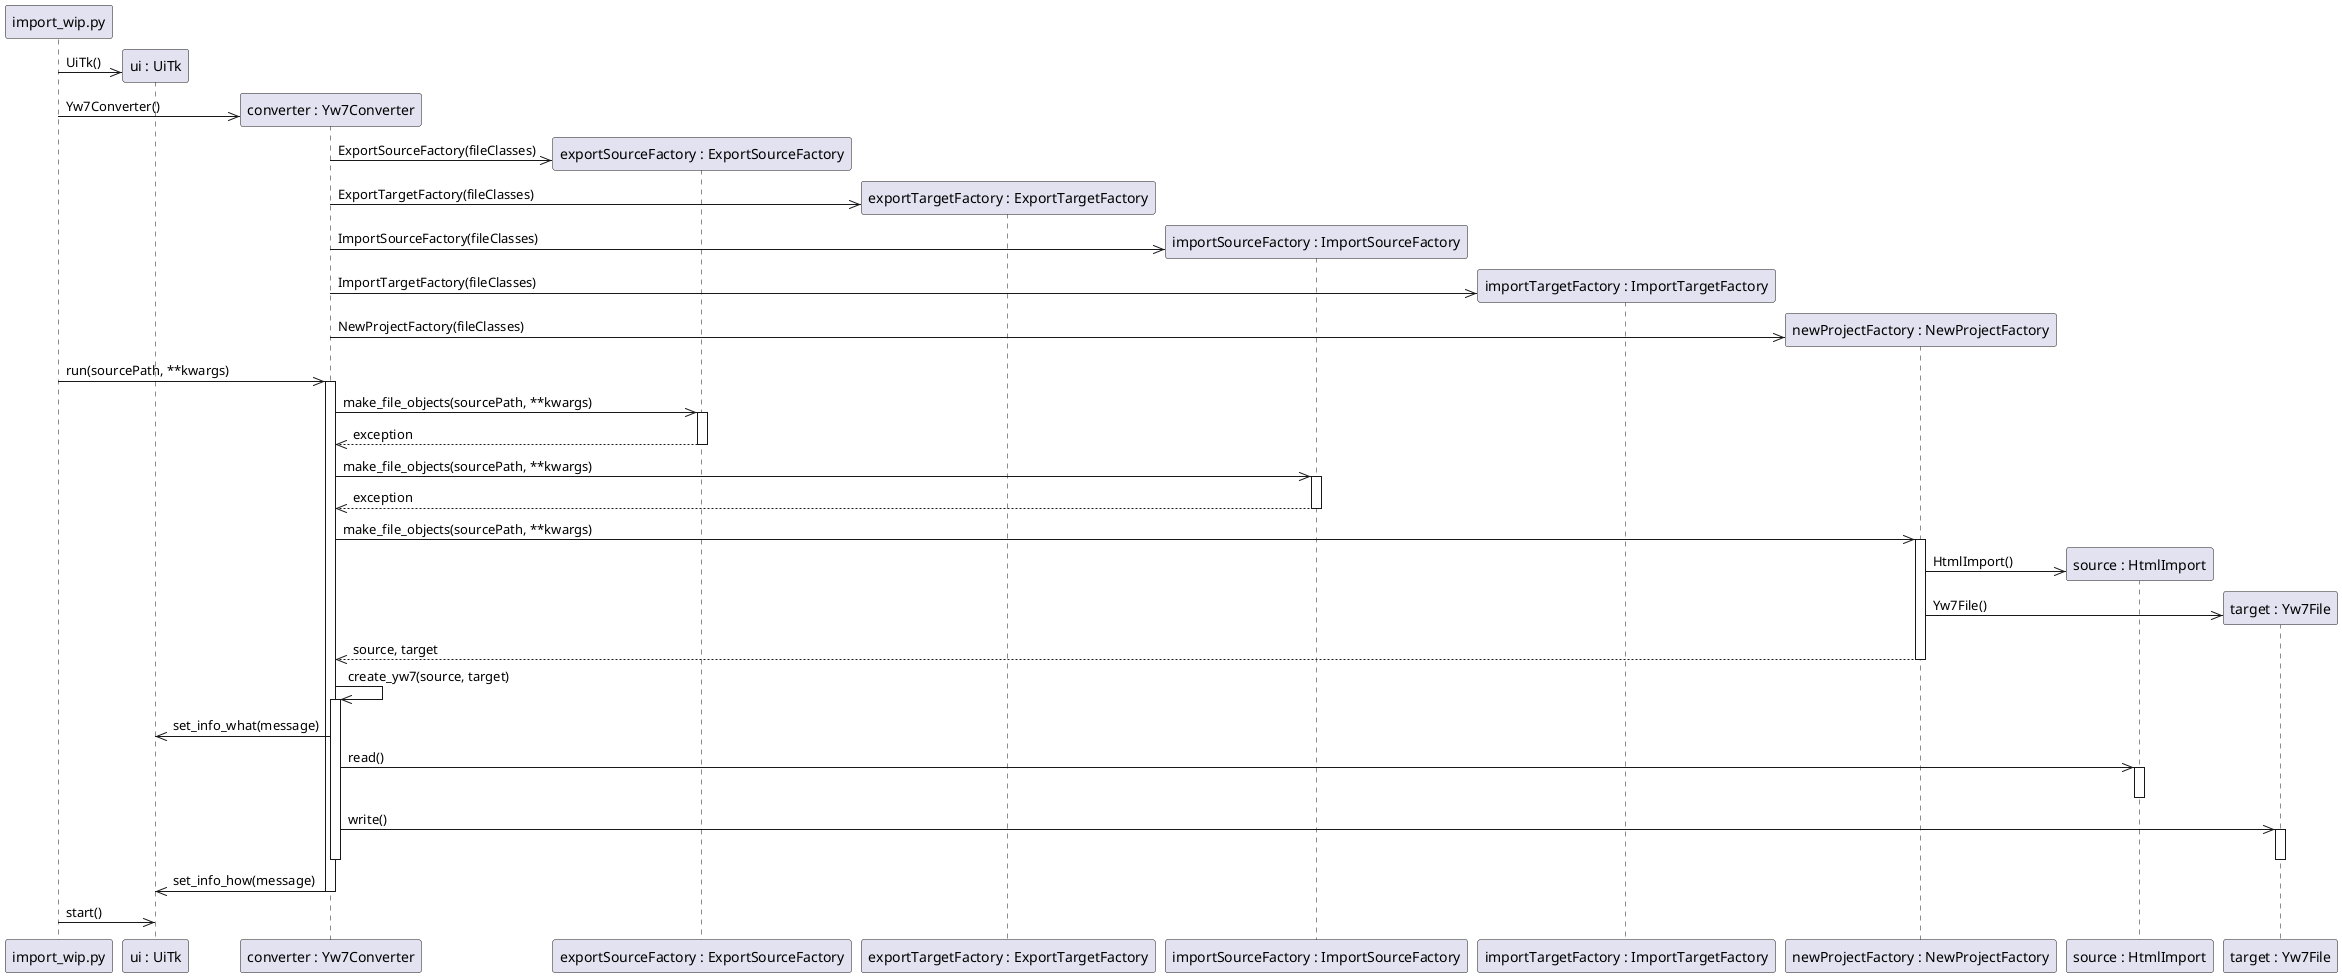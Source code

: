 @startuml
create import_wip.py as script

create "ui : UiTk"
script ->> "ui : UiTk" : UiTk()

create "converter : Yw7Converter" as converter 
script ->> converter : Yw7Converter()

create "exportSourceFactory : ExportSourceFactory" as exportSourceFactory
converter ->> exportSourceFactory : ExportSourceFactory(fileClasses)

create "exportTargetFactory : ExportTargetFactory" as exportTargetFactory 
converter ->> exportTargetFactory : ExportTargetFactory(fileClasses)

create "importSourceFactory : ImportSourceFactory" as importSourceFactory 
converter ->> importSourceFactory : ImportSourceFactory(fileClasses)

create "importTargetFactory : ImportTargetFactory" as importTargetFactory 
converter ->> importTargetFactory : ImportTargetFactory(fileClasses)

create "newProjectFactory : NewProjectFactory" as newProjectFactory 
converter ->> newProjectFactory : NewProjectFactory(fileClasses)

script ->> converter : run(sourcePath, **kwargs)

activate converter
converter ->> exportSourceFactory : make_file_objects(sourcePath, **kwargs)

activate exportSourceFactory
exportSourceFactory -->> converter : exception
deactivate exportSourceFactory

converter ->> importSourceFactory : make_file_objects(sourcePath, **kwargs)

activate importSourceFactory
importSourceFactory -->> converter : exception
deactivate importSourceFactory

converter ->> newProjectFactory : make_file_objects(sourcePath, **kwargs)

activate newProjectFactory
create "source : HtmlImport" as source
newProjectFactory ->> source : HtmlImport()
create "target : Yw7File" as target
newProjectFactory ->> target : Yw7File()
newProjectFactory -->> converter : source, target
deactivate newProjectFactory

converter ->> converter : create_yw7(source, target)
activate converter
converter ->> "ui : UiTk" : set_info_what(message)

converter ->> source : read()
activate source
deactivate source

converter ->> target : write()
activate target
deactivate converter
deactivate target

converter ->> "ui : UiTk" : set_info_how(message)
deactivate converter

script ->> "ui : UiTk" : start()
@enduml